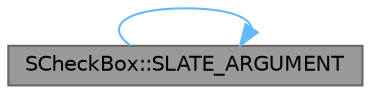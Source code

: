 digraph "SCheckBox::SLATE_ARGUMENT"
{
 // INTERACTIVE_SVG=YES
 // LATEX_PDF_SIZE
  bgcolor="transparent";
  edge [fontname=Helvetica,fontsize=10,labelfontname=Helvetica,labelfontsize=10];
  node [fontname=Helvetica,fontsize=10,shape=box,height=0.2,width=0.4];
  rankdir="LR";
  Node1 [id="Node000001",label="SCheckBox::SLATE_ARGUMENT",height=0.2,width=0.4,color="gray40", fillcolor="grey60", style="filled", fontcolor="black",tooltip="Type of check box (set by the Style arg but the Style can be overridden with this)"];
  Node1 -> Node1 [id="edge1_Node000001_Node000001",color="steelblue1",style="solid",tooltip=" "];
}
